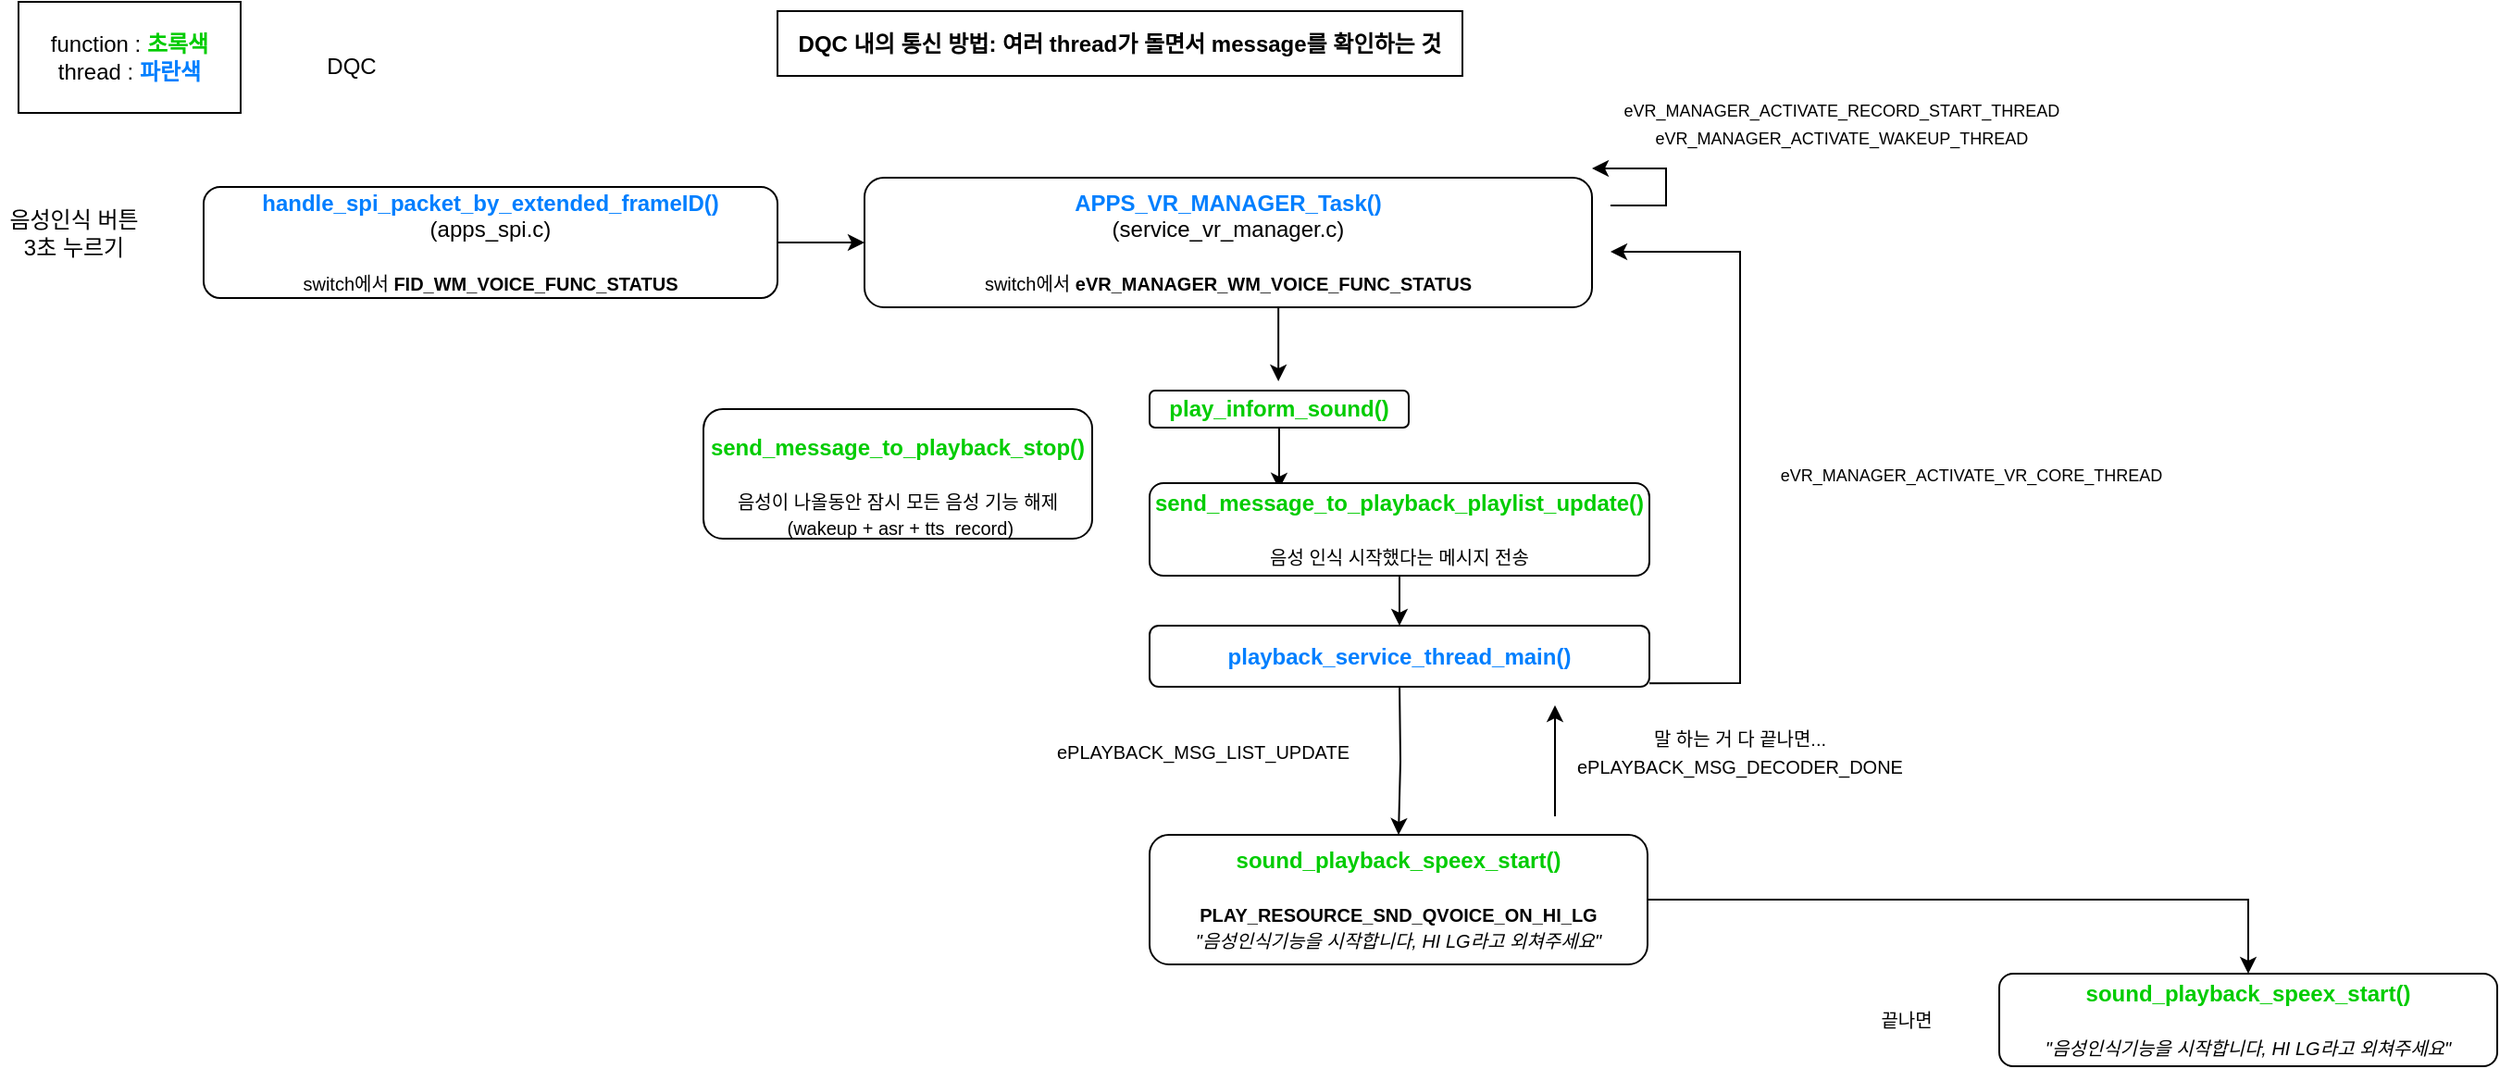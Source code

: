 <mxfile version="21.3.7" type="github">
  <diagram name="페이지-1" id="b9ulTc4KV4PiuijPxStl">
    <mxGraphModel dx="956" dy="531" grid="1" gridSize="10" guides="1" tooltips="1" connect="1" arrows="1" fold="1" page="1" pageScale="1" pageWidth="827" pageHeight="1169" math="0" shadow="0">
      <root>
        <mxCell id="0" />
        <mxCell id="1" parent="0" />
        <mxCell id="nuSkMVnRBMjdluR059bn-1" value="음성인식 버튼 3초 누르기" style="text;html=1;strokeColor=none;fillColor=none;align=center;verticalAlign=middle;whiteSpace=wrap;rounded=0;" parent="1" vertex="1">
          <mxGeometry x="10" y="110" width="80" height="50" as="geometry" />
        </mxCell>
        <mxCell id="nuSkMVnRBMjdluR059bn-2" value="DQC" style="text;html=1;strokeColor=none;fillColor=none;align=center;verticalAlign=middle;whiteSpace=wrap;rounded=0;" parent="1" vertex="1">
          <mxGeometry x="160" y="20" width="80" height="50" as="geometry" />
        </mxCell>
        <mxCell id="nuSkMVnRBMjdluR059bn-6" value="" style="edgeStyle=orthogonalEdgeStyle;rounded=0;orthogonalLoop=1;jettySize=auto;html=1;" parent="1" source="nuSkMVnRBMjdluR059bn-3" target="nuSkMVnRBMjdluR059bn-4" edge="1">
          <mxGeometry relative="1" as="geometry" />
        </mxCell>
        <mxCell id="nuSkMVnRBMjdluR059bn-3" value="&lt;b style=&quot;&quot;&gt;&lt;font color=&quot;#007fff&quot;&gt;handle_spi_packet_by_extended_frameID()&lt;/font&gt;&lt;br&gt;&lt;/b&gt;(apps_spi.c)&lt;br&gt;&lt;br&gt;&lt;font style=&quot;font-size: 10px;&quot;&gt;switch에서&amp;nbsp;&lt;b&gt;FID_WM_VOICE_FUNC_STATUS&lt;/b&gt;&lt;/font&gt;" style="rounded=1;whiteSpace=wrap;html=1;" parent="1" vertex="1">
          <mxGeometry x="120" y="110" width="310" height="60" as="geometry" />
        </mxCell>
        <mxCell id="nuSkMVnRBMjdluR059bn-4" value="&lt;b&gt;&lt;font color=&quot;#007fff&quot;&gt;APPS_VR_MANAGER_Task()&lt;/font&gt;&lt;/b&gt;&lt;br&gt;(service_vr_manager.c)&lt;br&gt;&lt;br&gt;&lt;font style=&quot;font-size: 10px;&quot;&gt;switch에서 &lt;b&gt;eVR_MANAGER_WM_VOICE_FUNC_STATUS&lt;/b&gt;&lt;/font&gt;" style="rounded=1;whiteSpace=wrap;html=1;" parent="1" vertex="1">
          <mxGeometry x="477" y="105" width="393" height="70" as="geometry" />
        </mxCell>
        <mxCell id="nuSkMVnRBMjdluR059bn-12" value="&lt;b&gt;DQC 내의 통신 방법: 여러 thread가 돌면서 message를 확인하는 것&lt;/b&gt;" style="rounded=0;whiteSpace=wrap;html=1;" parent="1" vertex="1">
          <mxGeometry x="430" y="15" width="370" height="35" as="geometry" />
        </mxCell>
        <mxCell id="nuSkMVnRBMjdluR059bn-17" value="function : &lt;b style=&quot;color: rgb(0, 204, 0);&quot;&gt;초록색&lt;br&gt;&lt;/b&gt;thread :&lt;font color=&quot;#00cc00&quot;&gt; &lt;/font&gt;&lt;font color=&quot;#007fff&quot;&gt;&lt;b&gt;파란색&lt;/b&gt;&lt;/font&gt;" style="rounded=0;whiteSpace=wrap;html=1;" parent="1" vertex="1">
          <mxGeometry x="20" y="10" width="120" height="60" as="geometry" />
        </mxCell>
        <mxCell id="nuSkMVnRBMjdluR059bn-8" value="&lt;br&gt;&lt;b style=&quot;border-color: var(--border-color); color: rgb(0, 204, 0);&quot;&gt;&lt;font style=&quot;font-size: 12px;&quot;&gt;send_message_to_playback_stop()&lt;/font&gt;&lt;/b&gt;&lt;br&gt;&lt;font style=&quot;font-size: 10px;&quot;&gt;&lt;br&gt;음성이 나올동안 잠시 모든 음성 기능 해제&lt;br&gt;&amp;nbsp;(wakeup + asr + tts_record)&lt;/font&gt;" style="rounded=1;whiteSpace=wrap;html=1;" parent="1" vertex="1">
          <mxGeometry x="390" y="230" width="210" height="70" as="geometry" />
        </mxCell>
        <mxCell id="nuSkMVnRBMjdluR059bn-41" style="edgeStyle=orthogonalEdgeStyle;rounded=0;orthogonalLoop=1;jettySize=auto;html=1;entryX=0.259;entryY=0.068;entryDx=0;entryDy=0;entryPerimeter=0;" parent="1" source="nuSkMVnRBMjdluR059bn-26" target="nuSkMVnRBMjdluR059bn-28" edge="1">
          <mxGeometry relative="1" as="geometry" />
        </mxCell>
        <mxCell id="nuSkMVnRBMjdluR059bn-26" value="&lt;b&gt;&lt;font color=&quot;#00cc00&quot;&gt;play_inform_sound()&lt;br&gt;&lt;/font&gt;&lt;/b&gt;" style="rounded=1;whiteSpace=wrap;html=1;" parent="1" vertex="1">
          <mxGeometry x="631" y="220" width="140" height="20" as="geometry" />
        </mxCell>
        <mxCell id="nuSkMVnRBMjdluR059bn-42" style="edgeStyle=orthogonalEdgeStyle;rounded=0;orthogonalLoop=1;jettySize=auto;html=1;entryX=0.5;entryY=0;entryDx=0;entryDy=0;" parent="1" source="nuSkMVnRBMjdluR059bn-28" target="nuSkMVnRBMjdluR059bn-32" edge="1">
          <mxGeometry relative="1" as="geometry" />
        </mxCell>
        <mxCell id="nuSkMVnRBMjdluR059bn-28" value="&lt;b style=&quot;color: rgb(0, 204, 0);&quot;&gt;send_message_to_playback_playlist_update()&lt;/b&gt;&lt;br&gt;&lt;br&gt;&lt;font style=&quot;font-size: 10px;&quot;&gt;음성 인식 시작했다는 메시지 전송&lt;/font&gt;" style="rounded=1;whiteSpace=wrap;html=1;" parent="1" vertex="1">
          <mxGeometry x="631" y="270" width="270" height="50" as="geometry" />
        </mxCell>
        <mxCell id="nuSkMVnRBMjdluR059bn-43" style="edgeStyle=orthogonalEdgeStyle;rounded=0;orthogonalLoop=1;jettySize=auto;html=1;entryX=0.5;entryY=0;entryDx=0;entryDy=0;" parent="1" edge="1">
          <mxGeometry relative="1" as="geometry">
            <mxPoint x="766.034" y="380" as="sourcePoint" />
            <mxPoint x="765.5" y="460" as="targetPoint" />
          </mxGeometry>
        </mxCell>
        <mxCell id="nuSkMVnRBMjdluR059bn-32" value="&lt;b&gt;&lt;font color=&quot;#007fff&quot;&gt;playback_service_thread_main()&lt;/font&gt;&lt;/b&gt;" style="rounded=1;whiteSpace=wrap;html=1;" parent="1" vertex="1">
          <mxGeometry x="631" y="347" width="270" height="33" as="geometry" />
        </mxCell>
        <mxCell id="VJRcujgouCOZJbLcKrj6-2" value="" style="edgeStyle=orthogonalEdgeStyle;rounded=0;orthogonalLoop=1;jettySize=auto;html=1;" edge="1" parent="1" source="nuSkMVnRBMjdluR059bn-33" target="VJRcujgouCOZJbLcKrj6-1">
          <mxGeometry relative="1" as="geometry" />
        </mxCell>
        <mxCell id="nuSkMVnRBMjdluR059bn-33" value="&lt;b style=&quot;color: rgb(0, 204, 0);&quot;&gt;sound_playback_speex_start()&lt;/b&gt;&lt;br&gt;&lt;br&gt;&lt;b&gt;&lt;font style=&quot;font-size: 10px;&quot;&gt;PLAY_RESOURCE_SND_QVOICE_ON_HI_LG&lt;/font&gt;&lt;/b&gt;&lt;br&gt;&lt;span style=&quot;font-size: 10px;&quot;&gt;&lt;i&gt;&quot;음성인식기능을 시작합니다, HI LG라고 외쳐주세요&quot;&lt;/i&gt;&lt;/span&gt;" style="rounded=1;whiteSpace=wrap;html=1;" parent="1" vertex="1">
          <mxGeometry x="631" y="460" width="269" height="70" as="geometry" />
        </mxCell>
        <mxCell id="nuSkMVnRBMjdluR059bn-44" value="" style="endArrow=classic;html=1;rounded=0;" parent="1" edge="1">
          <mxGeometry width="50" height="50" relative="1" as="geometry">
            <mxPoint x="700.58" y="175" as="sourcePoint" />
            <mxPoint x="700.58" y="215" as="targetPoint" />
          </mxGeometry>
        </mxCell>
        <mxCell id="VJRcujgouCOZJbLcKrj6-1" value="&lt;b style=&quot;color: rgb(0, 204, 0);&quot;&gt;sound_playback_speex_start()&lt;/b&gt;&lt;br&gt;&lt;br&gt;&lt;span style=&quot;font-size: 10px;&quot;&gt;&lt;i&gt;&quot;음성인식기능을 시작합니다, HI LG라고 외쳐주세요&quot;&lt;/i&gt;&lt;/span&gt;" style="rounded=1;whiteSpace=wrap;html=1;" vertex="1" parent="1">
          <mxGeometry x="1090" y="535" width="269" height="50" as="geometry" />
        </mxCell>
        <mxCell id="VJRcujgouCOZJbLcKrj6-3" value="&lt;font style=&quot;font-size: 10px;&quot;&gt;끝나면&lt;/font&gt;" style="text;html=1;strokeColor=none;fillColor=none;align=center;verticalAlign=middle;whiteSpace=wrap;rounded=0;" vertex="1" parent="1">
          <mxGeometry x="1010" y="545" width="60" height="30" as="geometry" />
        </mxCell>
        <mxCell id="VJRcujgouCOZJbLcKrj6-4" value="&lt;font style=&quot;font-size: 10px;&quot;&gt;ePLAYBACK_MSG_LIST_UPDATE&lt;/font&gt;" style="text;html=1;strokeColor=none;fillColor=none;align=center;verticalAlign=middle;whiteSpace=wrap;rounded=0;" vertex="1" parent="1">
          <mxGeometry x="560" y="400" width="200" height="30" as="geometry" />
        </mxCell>
        <mxCell id="VJRcujgouCOZJbLcKrj6-5" value="&lt;font style=&quot;font-size: 10px;&quot;&gt;말 하는 거 다 끝나면...&lt;br&gt;ePLAYBACK_MSG_DECODER_DONE&lt;/font&gt;" style="text;html=1;strokeColor=none;fillColor=none;align=center;verticalAlign=middle;whiteSpace=wrap;rounded=0;" vertex="1" parent="1">
          <mxGeometry x="850" y="400" width="200" height="30" as="geometry" />
        </mxCell>
        <mxCell id="VJRcujgouCOZJbLcKrj6-6" value="" style="endArrow=classic;html=1;rounded=0;" edge="1" parent="1">
          <mxGeometry width="50" height="50" relative="1" as="geometry">
            <mxPoint x="850" y="450" as="sourcePoint" />
            <mxPoint x="850" y="390" as="targetPoint" />
          </mxGeometry>
        </mxCell>
        <mxCell id="VJRcujgouCOZJbLcKrj6-7" value="" style="endArrow=classic;html=1;rounded=0;" edge="1" parent="1">
          <mxGeometry width="50" height="50" relative="1" as="geometry">
            <mxPoint x="901" y="378.16" as="sourcePoint" />
            <mxPoint x="880" y="145" as="targetPoint" />
            <Array as="points">
              <mxPoint x="950" y="378" />
              <mxPoint x="950" y="145" />
              <mxPoint x="920" y="145" />
            </Array>
          </mxGeometry>
        </mxCell>
        <mxCell id="VJRcujgouCOZJbLcKrj6-8" value="&lt;font style=&quot;font-size: 9px;&quot;&gt;eVR_MANAGER_ACTIVATE_VR_CORE_THREAD&lt;/font&gt;" style="text;html=1;strokeColor=none;fillColor=none;align=center;verticalAlign=middle;whiteSpace=wrap;rounded=0;" vertex="1" parent="1">
          <mxGeometry x="950" y="250" width="250" height="30" as="geometry" />
        </mxCell>
        <mxCell id="VJRcujgouCOZJbLcKrj6-10" value="" style="endArrow=classic;html=1;rounded=0;" edge="1" parent="1">
          <mxGeometry width="50" height="50" relative="1" as="geometry">
            <mxPoint x="880" y="120" as="sourcePoint" />
            <mxPoint x="870" y="100" as="targetPoint" />
            <Array as="points">
              <mxPoint x="910" y="120" />
              <mxPoint x="910" y="100" />
            </Array>
          </mxGeometry>
        </mxCell>
        <mxCell id="VJRcujgouCOZJbLcKrj6-11" value="&lt;font style=&quot;font-size: 9px;&quot;&gt;eVR_MANAGER_ACTIVATE_RECORD_START_THREAD&lt;br&gt;eVR_MANAGER_ACTIVATE_WAKEUP_THREAD&lt;br&gt;&lt;/font&gt;" style="text;html=1;strokeColor=none;fillColor=none;align=center;verticalAlign=middle;whiteSpace=wrap;rounded=0;" vertex="1" parent="1">
          <mxGeometry x="860" y="60" width="290" height="30" as="geometry" />
        </mxCell>
      </root>
    </mxGraphModel>
  </diagram>
</mxfile>
